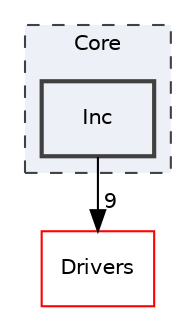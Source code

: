 digraph "Core/Inc"
{
 // LATEX_PDF_SIZE
  edge [fontname="Helvetica",fontsize="10",labelfontname="Helvetica",labelfontsize="10"];
  node [fontname="Helvetica",fontsize="10",shape=record];
  compound=true
  subgraph clusterdir_c6310732a22f63c0c2fc5595561e68f1 {
    graph [ bgcolor="#edf0f7", pencolor="grey25", style="filled,dashed,", label="Core", fontname="Helvetica", fontsize="10", URL="dir_c6310732a22f63c0c2fc5595561e68f1.html"]
  dir_e2489e887f17afa3cbc07a4ec152cdd2 [shape=box, label="Inc", style="filled,bold,", fillcolor="#edf0f7", color="grey25", URL="dir_e2489e887f17afa3cbc07a4ec152cdd2.html"];
  }
  dir_60925fc218da8ca7908795bf5f624060 [shape=box, label="Drivers", style="", fillcolor="#edf0f7", color="red", URL="dir_60925fc218da8ca7908795bf5f624060.html"];
  dir_e2489e887f17afa3cbc07a4ec152cdd2->dir_60925fc218da8ca7908795bf5f624060 [headlabel="9", labeldistance=1.5 headhref="dir_000015_000010.html"];
}
